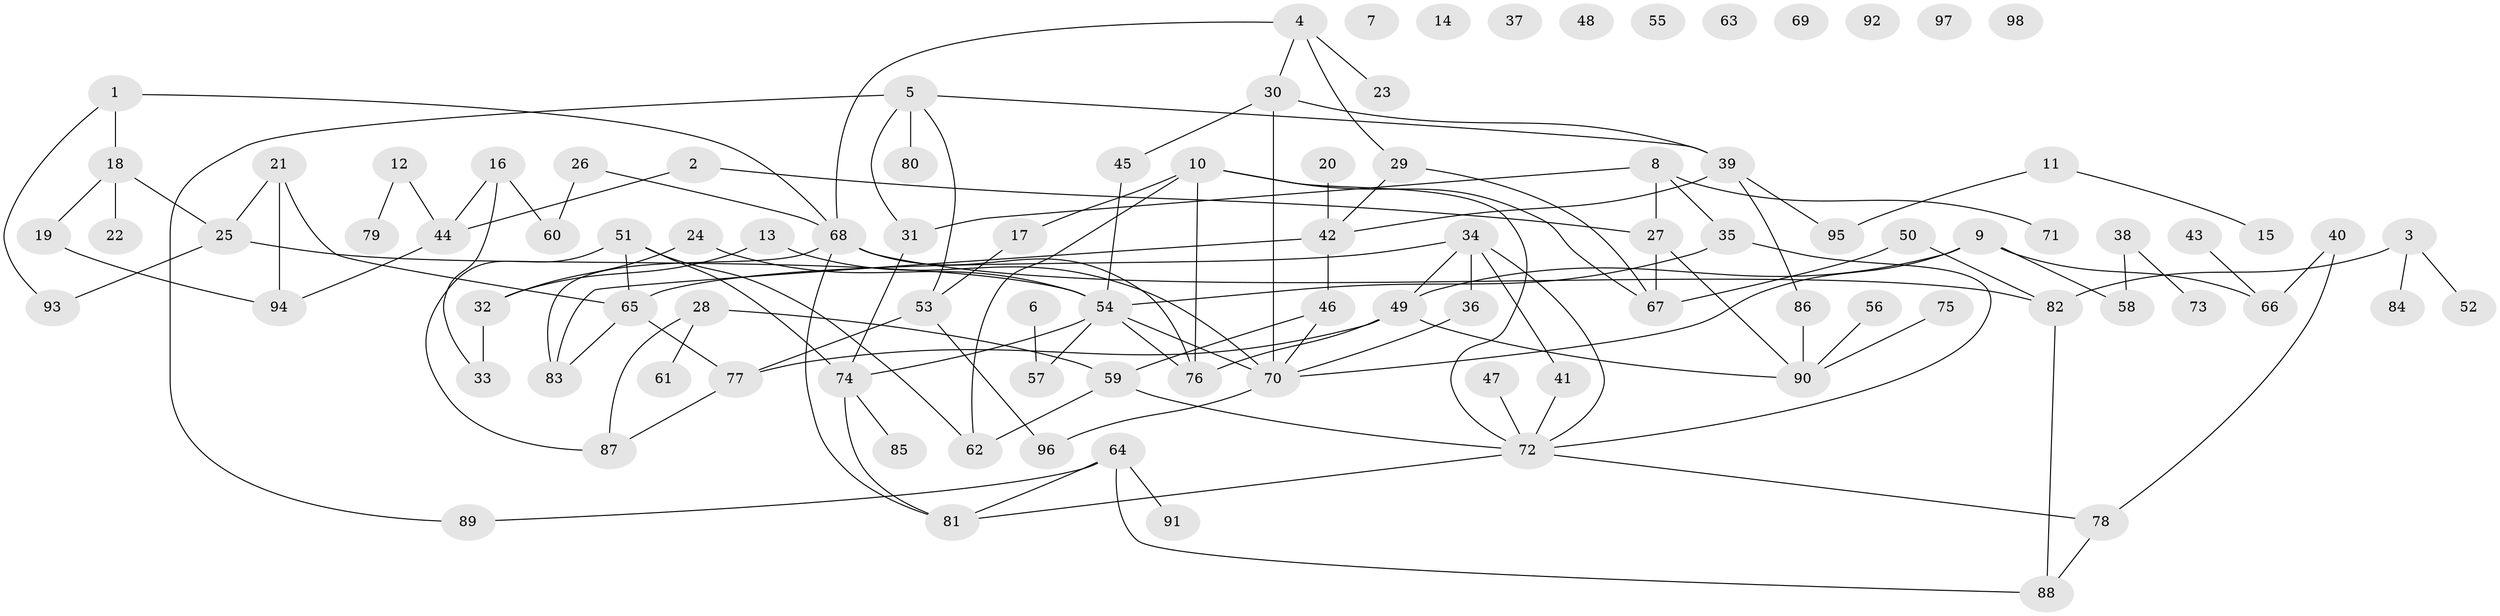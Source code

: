 // coarse degree distribution, {13: 0.05, 2: 0.175, 1: 0.2, 5: 0.05, 0: 0.25, 4: 0.075, 9: 0.05, 11: 0.025, 8: 0.05, 3: 0.075}
// Generated by graph-tools (version 1.1) at 2025/16/03/04/25 18:16:37]
// undirected, 98 vertices, 129 edges
graph export_dot {
graph [start="1"]
  node [color=gray90,style=filled];
  1;
  2;
  3;
  4;
  5;
  6;
  7;
  8;
  9;
  10;
  11;
  12;
  13;
  14;
  15;
  16;
  17;
  18;
  19;
  20;
  21;
  22;
  23;
  24;
  25;
  26;
  27;
  28;
  29;
  30;
  31;
  32;
  33;
  34;
  35;
  36;
  37;
  38;
  39;
  40;
  41;
  42;
  43;
  44;
  45;
  46;
  47;
  48;
  49;
  50;
  51;
  52;
  53;
  54;
  55;
  56;
  57;
  58;
  59;
  60;
  61;
  62;
  63;
  64;
  65;
  66;
  67;
  68;
  69;
  70;
  71;
  72;
  73;
  74;
  75;
  76;
  77;
  78;
  79;
  80;
  81;
  82;
  83;
  84;
  85;
  86;
  87;
  88;
  89;
  90;
  91;
  92;
  93;
  94;
  95;
  96;
  97;
  98;
  1 -- 18;
  1 -- 68;
  1 -- 93;
  2 -- 27;
  2 -- 44;
  3 -- 52;
  3 -- 82;
  3 -- 84;
  4 -- 23;
  4 -- 29;
  4 -- 30;
  4 -- 68;
  5 -- 31;
  5 -- 39;
  5 -- 53;
  5 -- 80;
  5 -- 89;
  6 -- 57;
  8 -- 27;
  8 -- 31;
  8 -- 35;
  8 -- 71;
  9 -- 49;
  9 -- 58;
  9 -- 66;
  9 -- 70;
  10 -- 17;
  10 -- 62;
  10 -- 67;
  10 -- 72;
  10 -- 76;
  11 -- 15;
  11 -- 95;
  12 -- 44;
  12 -- 79;
  13 -- 32;
  13 -- 70;
  16 -- 33;
  16 -- 44;
  16 -- 60;
  17 -- 53;
  18 -- 19;
  18 -- 22;
  18 -- 25;
  19 -- 94;
  20 -- 42;
  21 -- 25;
  21 -- 65;
  21 -- 94;
  24 -- 32;
  24 -- 54;
  25 -- 54;
  25 -- 93;
  26 -- 60;
  26 -- 68;
  27 -- 67;
  27 -- 90;
  28 -- 59;
  28 -- 61;
  28 -- 87;
  29 -- 42;
  29 -- 67;
  30 -- 39;
  30 -- 45;
  30 -- 70;
  31 -- 74;
  32 -- 33;
  34 -- 36;
  34 -- 41;
  34 -- 49;
  34 -- 65;
  34 -- 72;
  35 -- 54;
  35 -- 72;
  36 -- 70;
  38 -- 58;
  38 -- 73;
  39 -- 42;
  39 -- 86;
  39 -- 95;
  40 -- 66;
  40 -- 78;
  41 -- 72;
  42 -- 46;
  42 -- 83;
  43 -- 66;
  44 -- 94;
  45 -- 54;
  46 -- 59;
  46 -- 70;
  47 -- 72;
  49 -- 76;
  49 -- 77;
  49 -- 90;
  50 -- 67;
  50 -- 82;
  51 -- 62;
  51 -- 65;
  51 -- 74;
  51 -- 87;
  53 -- 77;
  53 -- 96;
  54 -- 57;
  54 -- 70;
  54 -- 74;
  54 -- 76;
  56 -- 90;
  59 -- 62;
  59 -- 72;
  64 -- 81;
  64 -- 88;
  64 -- 89;
  64 -- 91;
  65 -- 77;
  65 -- 83;
  68 -- 76;
  68 -- 81;
  68 -- 82;
  68 -- 83;
  70 -- 96;
  72 -- 78;
  72 -- 81;
  74 -- 81;
  74 -- 85;
  75 -- 90;
  77 -- 87;
  78 -- 88;
  82 -- 88;
  86 -- 90;
}
